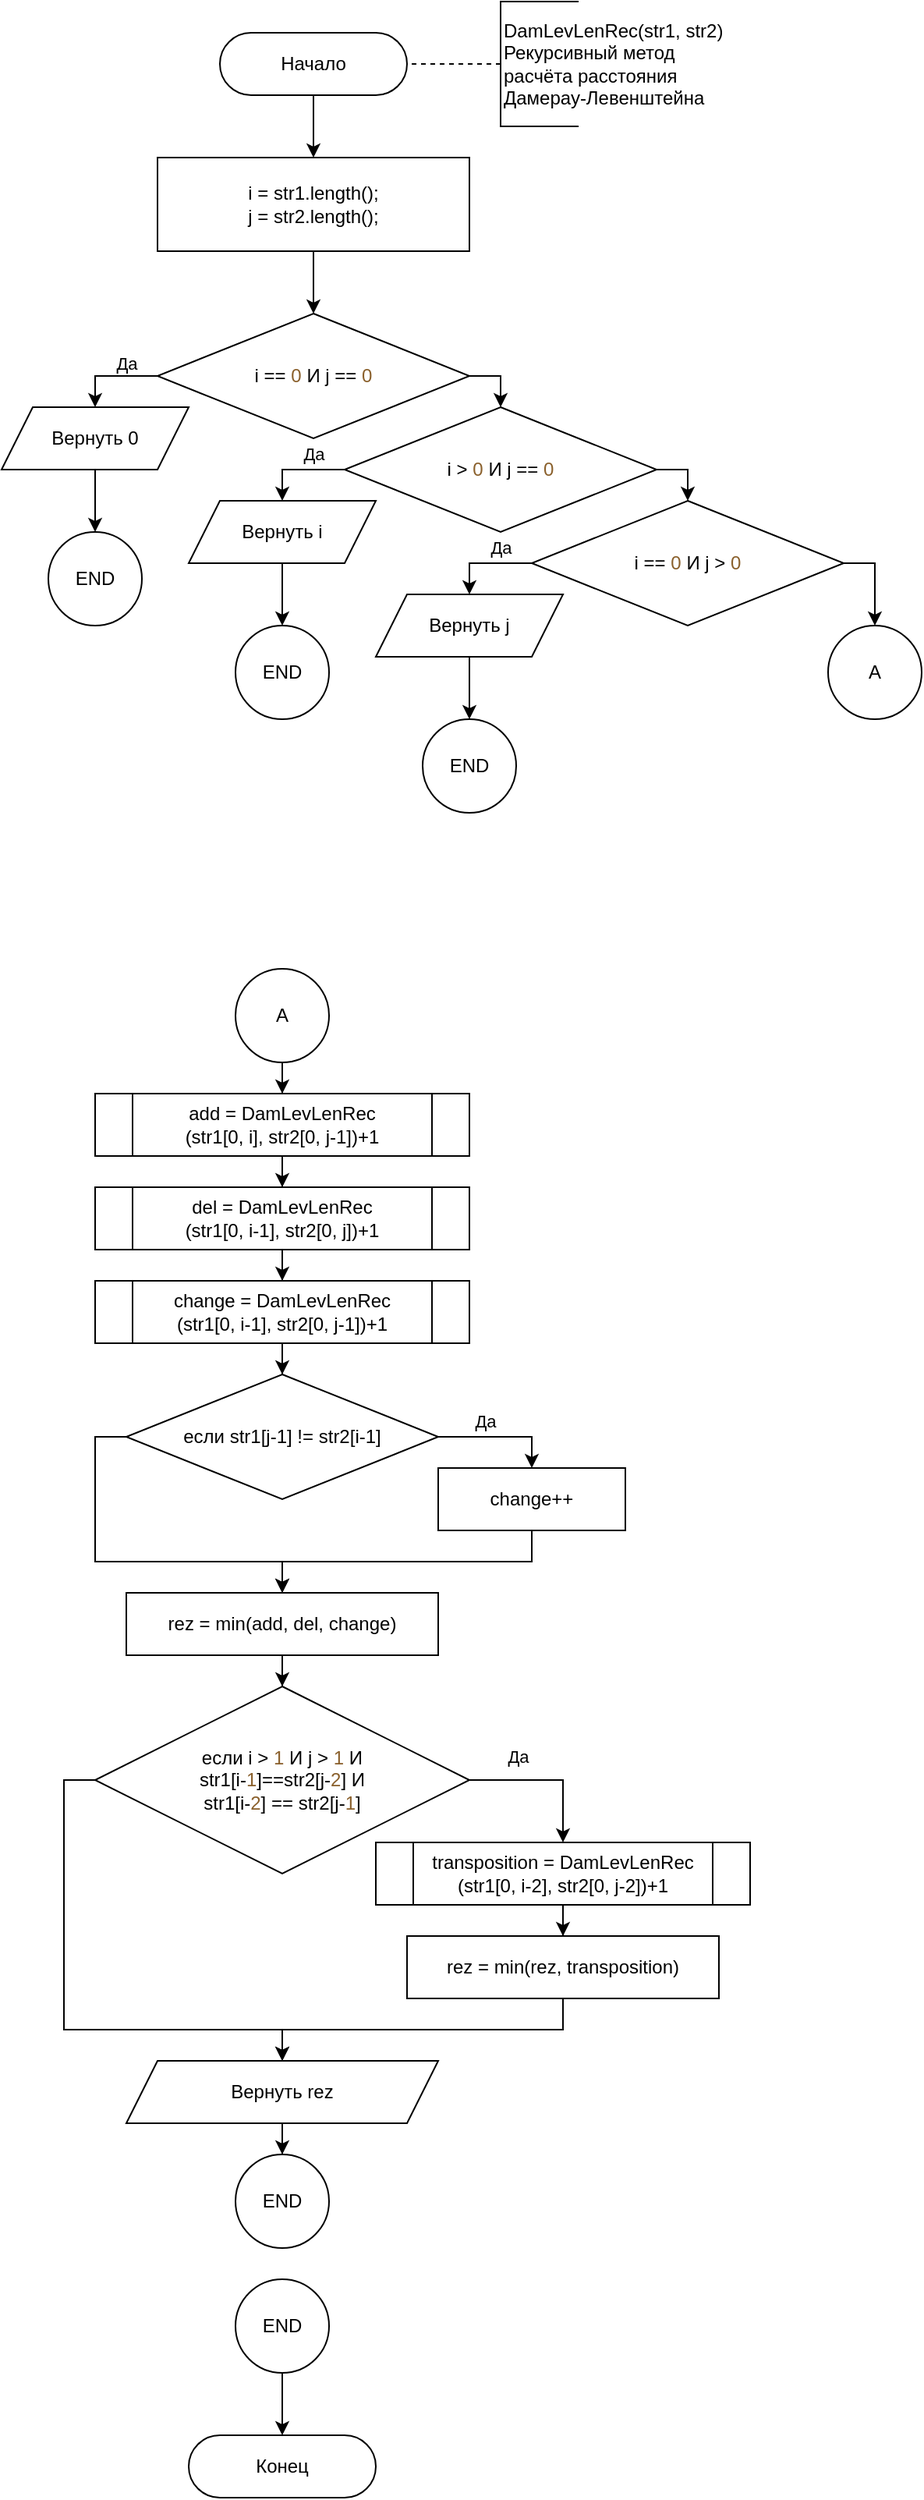 <mxfile version="15.1.2" type="device"><diagram id="f2X41bjhdgo863nyaZHW" name="Page-1"><mxGraphModel dx="1184" dy="709" grid="1" gridSize="10" guides="1" tooltips="1" connect="1" arrows="1" fold="1" page="1" pageScale="1" pageWidth="827" pageHeight="1169" math="0" shadow="0"><root><mxCell id="0"/><mxCell id="1" parent="0"/><mxCell id="4c-wXifbGHOci0Q_TSBN-10" style="edgeStyle=orthogonalEdgeStyle;rounded=0;orthogonalLoop=1;jettySize=auto;html=1;entryX=0.5;entryY=0;entryDx=0;entryDy=0;" parent="1" source="4c-wXifbGHOci0Q_TSBN-1" target="IVnEp4ldxoqshvOGwBKT-1" edge="1"><mxGeometry relative="1" as="geometry"><mxPoint x="220" y="120" as="targetPoint"/></mxGeometry></mxCell><mxCell id="4c-wXifbGHOci0Q_TSBN-1" value="Начало" style="rounded=1;whiteSpace=wrap;html=1;arcSize=50;" parent="1" vertex="1"><mxGeometry x="160" y="40" width="120" height="40" as="geometry"/></mxCell><mxCell id="4c-wXifbGHOci0Q_TSBN-11" style="edgeStyle=orthogonalEdgeStyle;rounded=0;orthogonalLoop=1;jettySize=auto;html=1;entryX=0.5;entryY=0;entryDx=0;entryDy=0;exitX=0.5;exitY=1;exitDx=0;exitDy=0;" parent="1" source="IVnEp4ldxoqshvOGwBKT-1" target="4c-wXifbGHOci0Q_TSBN-9" edge="1"><mxGeometry relative="1" as="geometry"><mxPoint x="220" y="180" as="sourcePoint"/></mxGeometry></mxCell><mxCell id="4c-wXifbGHOci0Q_TSBN-13" style="edgeStyle=orthogonalEdgeStyle;rounded=0;orthogonalLoop=1;jettySize=auto;html=1;entryX=0.5;entryY=0;entryDx=0;entryDy=0;exitX=0;exitY=0.5;exitDx=0;exitDy=0;" parent="1" source="4c-wXifbGHOci0Q_TSBN-9" target="IVnEp4ldxoqshvOGwBKT-2" edge="1"><mxGeometry relative="1" as="geometry"><mxPoint x="330" y="260" as="sourcePoint"/><mxPoint x="400" y="280" as="targetPoint"/></mxGeometry></mxCell><mxCell id="4c-wXifbGHOci0Q_TSBN-47" value="&lt;div&gt;Да&lt;/div&gt;" style="edgeLabel;html=1;align=center;verticalAlign=middle;resizable=0;points=[];" parent="4c-wXifbGHOci0Q_TSBN-13" vertex="1" connectable="0"><mxGeometry x="0.067" y="1" relative="1" as="geometry"><mxPoint x="12" y="-9" as="offset"/></mxGeometry></mxCell><mxCell id="IVnEp4ldxoqshvOGwBKT-6" style="edgeStyle=orthogonalEdgeStyle;rounded=0;orthogonalLoop=1;jettySize=auto;html=1;entryX=0.5;entryY=0;entryDx=0;entryDy=0;exitX=1;exitY=0.5;exitDx=0;exitDy=0;" parent="1" source="4c-wXifbGHOci0Q_TSBN-9" target="IVnEp4ldxoqshvOGwBKT-5" edge="1"><mxGeometry relative="1" as="geometry"/></mxCell><mxCell id="4c-wXifbGHOci0Q_TSBN-9" value="i&lt;span style=&quot;color: #bec0c2&quot;&gt; &lt;/span&gt;==&lt;span style=&quot;color: #bec0c2&quot;&gt; &lt;/span&gt;&lt;span style=&quot;color: #8a602c&quot;&gt;0&lt;/span&gt;&lt;span style=&quot;color: #bec0c2&quot;&gt; &lt;/span&gt;И&lt;span style=&quot;color: #bec0c2&quot;&gt; &lt;/span&gt;j&lt;span style=&quot;color: #bec0c2&quot;&gt; &lt;/span&gt;==&lt;span style=&quot;color: #bec0c2&quot;&gt; &lt;/span&gt;&lt;span style=&quot;color: #8a602c&quot;&gt;0&lt;/span&gt;" style="rhombus;whiteSpace=wrap;html=1;" parent="1" vertex="1"><mxGeometry x="120" y="220" width="200" height="80" as="geometry"/></mxCell><mxCell id="IVnEp4ldxoqshvOGwBKT-1" value="i = str1.length();&lt;div&gt;j = str2.length();&lt;/div&gt;" style="rounded=0;whiteSpace=wrap;html=1;" parent="1" vertex="1"><mxGeometry x="120" y="120" width="200" height="60" as="geometry"/></mxCell><mxCell id="IVnEp4ldxoqshvOGwBKT-14" style="edgeStyle=orthogonalEdgeStyle;rounded=0;orthogonalLoop=1;jettySize=auto;html=1;entryX=0.5;entryY=0;entryDx=0;entryDy=0;" parent="1" source="IVnEp4ldxoqshvOGwBKT-2" target="IVnEp4ldxoqshvOGwBKT-13" edge="1"><mxGeometry relative="1" as="geometry"/></mxCell><mxCell id="IVnEp4ldxoqshvOGwBKT-2" value="Вернуть 0" style="shape=parallelogram;perimeter=parallelogramPerimeter;whiteSpace=wrap;html=1;fixedSize=1;" parent="1" vertex="1"><mxGeometry x="20" y="280" width="120" height="40" as="geometry"/></mxCell><mxCell id="IVnEp4ldxoqshvOGwBKT-8" value="Да" style="edgeStyle=orthogonalEdgeStyle;rounded=0;orthogonalLoop=1;jettySize=auto;html=1;entryX=0.5;entryY=0;entryDx=0;entryDy=0;exitX=0;exitY=0.5;exitDx=0;exitDy=0;" parent="1" source="IVnEp4ldxoqshvOGwBKT-5" target="IVnEp4ldxoqshvOGwBKT-7" edge="1"><mxGeometry x="-0.333" y="-10" relative="1" as="geometry"><mxPoint as="offset"/></mxGeometry></mxCell><mxCell id="IVnEp4ldxoqshvOGwBKT-10" style="edgeStyle=orthogonalEdgeStyle;rounded=0;orthogonalLoop=1;jettySize=auto;html=1;entryX=0.5;entryY=0;entryDx=0;entryDy=0;exitX=1;exitY=0.5;exitDx=0;exitDy=0;" parent="1" source="IVnEp4ldxoqshvOGwBKT-5" target="IVnEp4ldxoqshvOGwBKT-9" edge="1"><mxGeometry relative="1" as="geometry"/></mxCell><mxCell id="IVnEp4ldxoqshvOGwBKT-5" value="i&lt;span style=&quot;color: #bec0c2&quot;&gt; &lt;/span&gt;&amp;gt;&lt;span style=&quot;color: #bec0c2&quot;&gt; &lt;/span&gt;&lt;span style=&quot;color: #8a602c&quot;&gt;0&lt;/span&gt;&lt;span style=&quot;color: #bec0c2&quot;&gt; &lt;/span&gt;И&lt;span style=&quot;color: #bec0c2&quot;&gt; &lt;/span&gt;j&lt;span style=&quot;color: #bec0c2&quot;&gt; &lt;/span&gt;==&lt;span style=&quot;color: #bec0c2&quot;&gt; &lt;/span&gt;&lt;span style=&quot;color: #8a602c&quot;&gt;0&lt;/span&gt;" style="rhombus;whiteSpace=wrap;html=1;" parent="1" vertex="1"><mxGeometry x="240" y="280" width="200" height="80" as="geometry"/></mxCell><mxCell id="IVnEp4ldxoqshvOGwBKT-17" style="edgeStyle=orthogonalEdgeStyle;rounded=0;orthogonalLoop=1;jettySize=auto;html=1;entryX=0.5;entryY=0;entryDx=0;entryDy=0;" parent="1" source="IVnEp4ldxoqshvOGwBKT-7" target="IVnEp4ldxoqshvOGwBKT-15" edge="1"><mxGeometry relative="1" as="geometry"/></mxCell><mxCell id="IVnEp4ldxoqshvOGwBKT-7" value="Вернуть i" style="shape=parallelogram;perimeter=parallelogramPerimeter;whiteSpace=wrap;html=1;fixedSize=1;" parent="1" vertex="1"><mxGeometry x="140" y="340" width="120" height="40" as="geometry"/></mxCell><mxCell id="IVnEp4ldxoqshvOGwBKT-68" style="edgeStyle=orthogonalEdgeStyle;rounded=0;orthogonalLoop=1;jettySize=auto;html=1;entryX=0.5;entryY=0;entryDx=0;entryDy=0;exitX=1;exitY=0.5;exitDx=0;exitDy=0;" parent="1" source="IVnEp4ldxoqshvOGwBKT-9" target="IVnEp4ldxoqshvOGwBKT-67" edge="1"><mxGeometry relative="1" as="geometry"/></mxCell><mxCell id="IVnEp4ldxoqshvOGwBKT-9" value="i&lt;span style=&quot;color: #bec0c2&quot;&gt; &lt;/span&gt;==&lt;span style=&quot;color: #bec0c2&quot;&gt; &lt;/span&gt;&lt;span style=&quot;color: #8a602c&quot;&gt;0&lt;/span&gt;&lt;span style=&quot;color: #bec0c2&quot;&gt; &lt;/span&gt;И&lt;span style=&quot;color: #bec0c2&quot;&gt; &lt;/span&gt;j&lt;span style=&quot;color: #bec0c2&quot;&gt; &lt;/span&gt;&amp;gt;&lt;span style=&quot;color: #bec0c2&quot;&gt; &lt;/span&gt;&lt;span style=&quot;color: #8a602c&quot;&gt;0&lt;/span&gt;" style="rhombus;whiteSpace=wrap;html=1;" parent="1" vertex="1"><mxGeometry x="360" y="340" width="200" height="80" as="geometry"/></mxCell><mxCell id="IVnEp4ldxoqshvOGwBKT-11" value="Да" style="edgeStyle=orthogonalEdgeStyle;rounded=0;orthogonalLoop=1;jettySize=auto;html=1;entryX=0.5;entryY=0;entryDx=0;entryDy=0;exitX=0;exitY=0.5;exitDx=0;exitDy=0;" parent="1" source="IVnEp4ldxoqshvOGwBKT-9" target="IVnEp4ldxoqshvOGwBKT-12" edge="1"><mxGeometry x="-0.333" y="-10" relative="1" as="geometry"><mxPoint x="320" y="400" as="sourcePoint"/><mxPoint as="offset"/></mxGeometry></mxCell><mxCell id="IVnEp4ldxoqshvOGwBKT-18" style="edgeStyle=orthogonalEdgeStyle;rounded=0;orthogonalLoop=1;jettySize=auto;html=1;entryX=0.5;entryY=0;entryDx=0;entryDy=0;" parent="1" source="IVnEp4ldxoqshvOGwBKT-12" target="IVnEp4ldxoqshvOGwBKT-16" edge="1"><mxGeometry relative="1" as="geometry"/></mxCell><mxCell id="IVnEp4ldxoqshvOGwBKT-12" value="Вернуть j" style="shape=parallelogram;perimeter=parallelogramPerimeter;whiteSpace=wrap;html=1;fixedSize=1;" parent="1" vertex="1"><mxGeometry x="260" y="400" width="120" height="40" as="geometry"/></mxCell><mxCell id="IVnEp4ldxoqshvOGwBKT-13" value="END" style="ellipse;whiteSpace=wrap;html=1;aspect=fixed;" parent="1" vertex="1"><mxGeometry x="50" y="360" width="60" height="60" as="geometry"/></mxCell><mxCell id="IVnEp4ldxoqshvOGwBKT-15" value="END" style="ellipse;whiteSpace=wrap;html=1;aspect=fixed;" parent="1" vertex="1"><mxGeometry x="170" y="420" width="60" height="60" as="geometry"/></mxCell><mxCell id="IVnEp4ldxoqshvOGwBKT-16" value="END" style="ellipse;whiteSpace=wrap;html=1;aspect=fixed;" parent="1" vertex="1"><mxGeometry x="290" y="480" width="60" height="60" as="geometry"/></mxCell><mxCell id="IVnEp4ldxoqshvOGwBKT-34" style="edgeStyle=orthogonalEdgeStyle;rounded=0;orthogonalLoop=1;jettySize=auto;html=1;entryX=0.5;entryY=0;entryDx=0;entryDy=0;" parent="1" source="IVnEp4ldxoqshvOGwBKT-28" target="IVnEp4ldxoqshvOGwBKT-32" edge="1"><mxGeometry relative="1" as="geometry"/></mxCell><mxCell id="IVnEp4ldxoqshvOGwBKT-28" value="add = DamLevLenRec&lt;br&gt;(str1[0, i], str2[0, j-1])+1" style="shape=process;whiteSpace=wrap;html=1;backgroundOutline=1;" parent="1" vertex="1"><mxGeometry x="80" y="720" width="240" height="40" as="geometry"/></mxCell><mxCell id="IVnEp4ldxoqshvOGwBKT-29" value="&lt;div&gt;DamLevLenRec(str1, str2)&lt;/div&gt;&lt;div&gt;Рекурсивный метод&lt;br&gt;расчёта расстояния&lt;br&gt;Дамерау-Левенштейна&lt;br&gt;&lt;/div&gt;" style="strokeWidth=1;html=1;shape=mxgraph.flowchart.annotation_1;align=left;pointerEvents=1;" parent="1" vertex="1"><mxGeometry x="340" y="20" width="50" height="80" as="geometry"/></mxCell><mxCell id="IVnEp4ldxoqshvOGwBKT-30" value="" style="endArrow=none;dashed=1;html=1;entryX=1;entryY=0.5;entryDx=0;entryDy=0;exitX=0;exitY=0.5;exitDx=0;exitDy=0;exitPerimeter=0;" parent="1" source="IVnEp4ldxoqshvOGwBKT-29" target="4c-wXifbGHOci0Q_TSBN-1" edge="1"><mxGeometry width="50" height="50" relative="1" as="geometry"><mxPoint x="450" y="250" as="sourcePoint"/><mxPoint x="500" y="200" as="targetPoint"/></mxGeometry></mxCell><mxCell id="IVnEp4ldxoqshvOGwBKT-35" style="edgeStyle=orthogonalEdgeStyle;rounded=0;orthogonalLoop=1;jettySize=auto;html=1;entryX=0.5;entryY=0;entryDx=0;entryDy=0;" parent="1" source="IVnEp4ldxoqshvOGwBKT-32" target="IVnEp4ldxoqshvOGwBKT-33" edge="1"><mxGeometry relative="1" as="geometry"/></mxCell><mxCell id="IVnEp4ldxoqshvOGwBKT-32" value="del = DamLevLenRec&lt;br&gt;(str1[0, i-1], str2[0, j])+1" style="shape=process;whiteSpace=wrap;html=1;backgroundOutline=1;" parent="1" vertex="1"><mxGeometry x="80" y="780" width="240" height="40" as="geometry"/></mxCell><mxCell id="IVnEp4ldxoqshvOGwBKT-45" style="edgeStyle=orthogonalEdgeStyle;rounded=0;orthogonalLoop=1;jettySize=auto;html=1;entryX=0.5;entryY=0;entryDx=0;entryDy=0;" parent="1" source="IVnEp4ldxoqshvOGwBKT-33" target="IVnEp4ldxoqshvOGwBKT-43" edge="1"><mxGeometry relative="1" as="geometry"/></mxCell><mxCell id="IVnEp4ldxoqshvOGwBKT-33" value="change = DamLevLenRec&lt;br&gt;(str1[0, i-1], str2[0, j-1])+1" style="shape=process;whiteSpace=wrap;html=1;backgroundOutline=1;" parent="1" vertex="1"><mxGeometry x="80" y="840" width="240" height="40" as="geometry"/></mxCell><mxCell id="IVnEp4ldxoqshvOGwBKT-42" value="Да" style="edgeStyle=orthogonalEdgeStyle;rounded=0;orthogonalLoop=1;jettySize=auto;html=1;exitX=1;exitY=0.5;exitDx=0;exitDy=0;entryX=0.5;entryY=0;entryDx=0;entryDy=0;" parent="1" source="IVnEp4ldxoqshvOGwBKT-43" target="IVnEp4ldxoqshvOGwBKT-44" edge="1"><mxGeometry x="-0.25" y="10" relative="1" as="geometry"><mxPoint as="offset"/></mxGeometry></mxCell><mxCell id="FE9x1x7wFZz8oSjIypZc-4" style="edgeStyle=orthogonalEdgeStyle;rounded=0;orthogonalLoop=1;jettySize=auto;html=1;exitX=0;exitY=0.5;exitDx=0;exitDy=0;entryX=0.5;entryY=0;entryDx=0;entryDy=0;" edge="1" parent="1" source="IVnEp4ldxoqshvOGwBKT-43" target="FE9x1x7wFZz8oSjIypZc-2"><mxGeometry relative="1" as="geometry"><Array as="points"><mxPoint x="80" y="940"/><mxPoint x="80" y="1020"/><mxPoint x="200" y="1020"/></Array></mxGeometry></mxCell><mxCell id="IVnEp4ldxoqshvOGwBKT-43" value="если str1[j-1] != str2[i-1]" style="rhombus;whiteSpace=wrap;html=1;" parent="1" vertex="1"><mxGeometry x="100" y="900" width="200" height="80" as="geometry"/></mxCell><mxCell id="FE9x1x7wFZz8oSjIypZc-3" style="edgeStyle=orthogonalEdgeStyle;rounded=0;orthogonalLoop=1;jettySize=auto;html=1;entryX=0.5;entryY=0;entryDx=0;entryDy=0;" edge="1" parent="1" source="IVnEp4ldxoqshvOGwBKT-44" target="FE9x1x7wFZz8oSjIypZc-2"><mxGeometry relative="1" as="geometry"><Array as="points"><mxPoint x="360" y="1020"/><mxPoint x="200" y="1020"/></Array></mxGeometry></mxCell><mxCell id="IVnEp4ldxoqshvOGwBKT-44" value="change++" style="rounded=0;whiteSpace=wrap;html=1;" parent="1" vertex="1"><mxGeometry x="300" y="960" width="120" height="40" as="geometry"/></mxCell><mxCell id="IVnEp4ldxoqshvOGwBKT-49" value="END" style="ellipse;whiteSpace=wrap;html=1;aspect=fixed;" parent="1" vertex="1"><mxGeometry x="170" y="1400" width="60" height="60" as="geometry"/></mxCell><mxCell id="IVnEp4ldxoqshvOGwBKT-69" style="edgeStyle=orthogonalEdgeStyle;rounded=0;orthogonalLoop=1;jettySize=auto;html=1;entryX=0.5;entryY=0;entryDx=0;entryDy=0;" parent="1" source="IVnEp4ldxoqshvOGwBKT-66" target="IVnEp4ldxoqshvOGwBKT-28" edge="1"><mxGeometry relative="1" as="geometry"/></mxCell><mxCell id="IVnEp4ldxoqshvOGwBKT-66" value="A" style="ellipse;whiteSpace=wrap;html=1;aspect=fixed;" parent="1" vertex="1"><mxGeometry x="170" y="640" width="60" height="60" as="geometry"/></mxCell><mxCell id="IVnEp4ldxoqshvOGwBKT-67" value="A" style="ellipse;whiteSpace=wrap;html=1;aspect=fixed;" parent="1" vertex="1"><mxGeometry x="550" y="420" width="60" height="60" as="geometry"/></mxCell><mxCell id="IVnEp4ldxoqshvOGwBKT-72" style="edgeStyle=orthogonalEdgeStyle;rounded=0;orthogonalLoop=1;jettySize=auto;html=1;entryX=0.5;entryY=0;entryDx=0;entryDy=0;" parent="1" source="IVnEp4ldxoqshvOGwBKT-70" target="IVnEp4ldxoqshvOGwBKT-71" edge="1"><mxGeometry relative="1" as="geometry"/></mxCell><mxCell id="IVnEp4ldxoqshvOGwBKT-70" value="END" style="ellipse;whiteSpace=wrap;html=1;aspect=fixed;" parent="1" vertex="1"><mxGeometry x="170" y="1480" width="60" height="60" as="geometry"/></mxCell><mxCell id="IVnEp4ldxoqshvOGwBKT-71" value="Конец" style="rounded=1;whiteSpace=wrap;html=1;arcSize=50;" parent="1" vertex="1"><mxGeometry x="140" y="1580" width="120" height="40" as="geometry"/></mxCell><mxCell id="FE9x1x7wFZz8oSjIypZc-12" style="edgeStyle=orthogonalEdgeStyle;rounded=0;orthogonalLoop=1;jettySize=auto;html=1;entryX=0.5;entryY=0;entryDx=0;entryDy=0;" edge="1" parent="1" source="FE9x1x7wFZz8oSjIypZc-2" target="FE9x1x7wFZz8oSjIypZc-8"><mxGeometry relative="1" as="geometry"/></mxCell><mxCell id="FE9x1x7wFZz8oSjIypZc-2" value="rez = min(add, del, change)" style="rounded=0;whiteSpace=wrap;html=1;" vertex="1" parent="1"><mxGeometry x="100" y="1040" width="200" height="40" as="geometry"/></mxCell><mxCell id="FE9x1x7wFZz8oSjIypZc-6" value="Да" style="edgeStyle=orthogonalEdgeStyle;rounded=0;orthogonalLoop=1;jettySize=auto;html=1;exitX=1;exitY=0.5;exitDx=0;exitDy=0;entryX=0.5;entryY=0;entryDx=0;entryDy=0;" edge="1" parent="1" source="FE9x1x7wFZz8oSjIypZc-8" target="FE9x1x7wFZz8oSjIypZc-16"><mxGeometry x="-0.385" y="15" relative="1" as="geometry"><mxPoint x="470" y="1120" as="targetPoint"/><mxPoint as="offset"/></mxGeometry></mxCell><mxCell id="FE9x1x7wFZz8oSjIypZc-22" style="edgeStyle=orthogonalEdgeStyle;rounded=0;orthogonalLoop=1;jettySize=auto;html=1;entryX=0.5;entryY=0;entryDx=0;entryDy=0;exitX=0;exitY=0.5;exitDx=0;exitDy=0;" edge="1" parent="1" source="FE9x1x7wFZz8oSjIypZc-8" target="FE9x1x7wFZz8oSjIypZc-19"><mxGeometry relative="1" as="geometry"><Array as="points"><mxPoint x="60" y="1160"/><mxPoint x="60" y="1320"/><mxPoint x="200" y="1320"/></Array></mxGeometry></mxCell><mxCell id="FE9x1x7wFZz8oSjIypZc-8" value="&lt;div&gt;если i&lt;span style=&quot;color: #bec0c2&quot;&gt; &lt;/span&gt;&amp;gt;&lt;span style=&quot;color: #bec0c2&quot;&gt; &lt;/span&gt;&lt;span style=&quot;color: #8a602c&quot;&gt;1&lt;/span&gt;&lt;span style=&quot;color: #bec0c2&quot;&gt; &lt;/span&gt;И &lt;span style=&quot;color: #bec0c2&quot;&gt;&lt;/span&gt;j&lt;span style=&quot;color: #bec0c2&quot;&gt; &lt;/span&gt;&amp;gt;&lt;span style=&quot;color: #bec0c2&quot;&gt; &lt;/span&gt;&lt;span style=&quot;color: #8a602c&quot;&gt;1&lt;/span&gt;&lt;span style=&quot;color: #bec0c2&quot;&gt; &lt;/span&gt;И&lt;span style=&quot;color: #bec0c2&quot;&gt;&lt;br&gt;&lt;/span&gt;&lt;/div&gt;&lt;div&gt;&lt;span style=&quot;color: #bec0c2&quot;&gt;&lt;/span&gt;str1[i-&lt;span style=&quot;color: #8a602c&quot;&gt;1&lt;/span&gt;]==str2[j-&lt;span style=&quot;color: #8a602c&quot;&gt;2&lt;/span&gt;]&lt;span style=&quot;color: #bec0c2&quot;&gt; &lt;/span&gt;И&lt;span style=&quot;color: #bec0c2&quot;&gt;&lt;br&gt;&lt;/span&gt;&lt;/div&gt;&lt;div&gt;&lt;span style=&quot;color: #bec0c2&quot;&gt;&lt;/span&gt;str1[i-&lt;span style=&quot;color: #8a602c&quot;&gt;2&lt;/span&gt;]&lt;span style=&quot;color: #bec0c2&quot;&gt; &lt;/span&gt;==&lt;span style=&quot;color: #bec0c2&quot;&gt; &lt;/span&gt;str2[j-&lt;span style=&quot;color: #8a602c&quot;&gt;1&lt;/span&gt;]&lt;/div&gt;" style="rhombus;whiteSpace=wrap;html=1;" vertex="1" parent="1"><mxGeometry x="80" y="1100" width="240" height="120" as="geometry"/></mxCell><mxCell id="FE9x1x7wFZz8oSjIypZc-18" style="edgeStyle=orthogonalEdgeStyle;rounded=0;orthogonalLoop=1;jettySize=auto;html=1;entryX=0.5;entryY=0;entryDx=0;entryDy=0;" edge="1" parent="1" source="FE9x1x7wFZz8oSjIypZc-16" target="FE9x1x7wFZz8oSjIypZc-17"><mxGeometry relative="1" as="geometry"/></mxCell><mxCell id="FE9x1x7wFZz8oSjIypZc-16" value="transposition = DamLevLenRec&lt;br&gt;(str1[0, i-2], str2[0, j-2])+1" style="shape=process;whiteSpace=wrap;html=1;backgroundOutline=1;" vertex="1" parent="1"><mxGeometry x="260" y="1200" width="240" height="40" as="geometry"/></mxCell><mxCell id="FE9x1x7wFZz8oSjIypZc-20" style="edgeStyle=orthogonalEdgeStyle;rounded=0;orthogonalLoop=1;jettySize=auto;html=1;entryX=0.5;entryY=0;entryDx=0;entryDy=0;" edge="1" parent="1" source="FE9x1x7wFZz8oSjIypZc-17" target="FE9x1x7wFZz8oSjIypZc-19"><mxGeometry relative="1" as="geometry"/></mxCell><mxCell id="FE9x1x7wFZz8oSjIypZc-17" value="rez = min(rez, transposition)" style="rounded=0;whiteSpace=wrap;html=1;" vertex="1" parent="1"><mxGeometry x="280" y="1260" width="200" height="40" as="geometry"/></mxCell><mxCell id="FE9x1x7wFZz8oSjIypZc-21" style="edgeStyle=orthogonalEdgeStyle;rounded=0;orthogonalLoop=1;jettySize=auto;html=1;entryX=0.5;entryY=0;entryDx=0;entryDy=0;" edge="1" parent="1" source="FE9x1x7wFZz8oSjIypZc-19" target="IVnEp4ldxoqshvOGwBKT-49"><mxGeometry relative="1" as="geometry"/></mxCell><mxCell id="FE9x1x7wFZz8oSjIypZc-19" value="Вернуть rez" style="shape=parallelogram;perimeter=parallelogramPerimeter;whiteSpace=wrap;html=1;fixedSize=1;" vertex="1" parent="1"><mxGeometry x="100" y="1340" width="200" height="40" as="geometry"/></mxCell></root></mxGraphModel></diagram></mxfile>